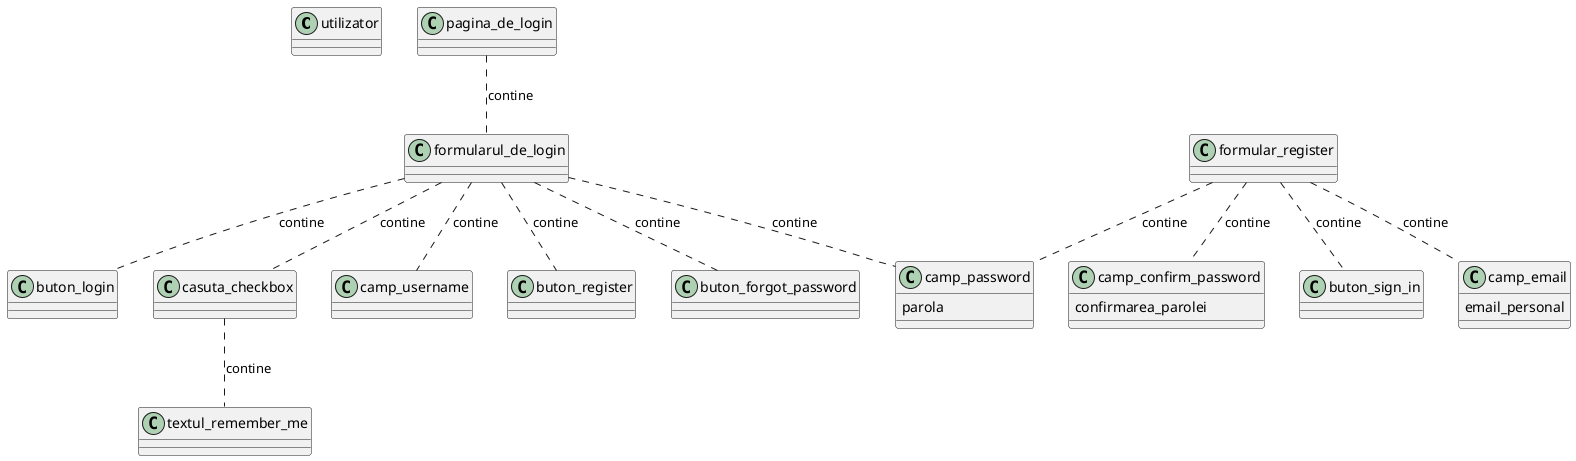 @startuml
class utilizator {}
class pagina_de_login {}
class formularul_de_login{}

class camp_username {}
class camp_password {
parola
}
class buton_register {}
class buton_forgot_password {}
class buton_login {}
class casuta_checkbox {}
class textul_remember_me {}

class formular_register {}
class camp_email {
email_personal
}
class camp_confirm_password {
confirmarea_parolei
}
class buton_sign_in {}



formular_register .. buton_sign_in :contine
formular_register .. camp_email :contine
formular_register .. camp_password :contine
formular_register .. camp_confirm_password :contine
pagina_de_login .. formularul_de_login :contine
casuta_checkbox .. textul_remember_me :contine
formularul_de_login .. camp_username :contine
formularul_de_login .. camp_password :contine
formularul_de_login .. buton_register :contine
formularul_de_login .. buton_forgot_password :contine
formularul_de_login .. buton_login :contine
formularul_de_login .. casuta_checkbox :contine

@enduml